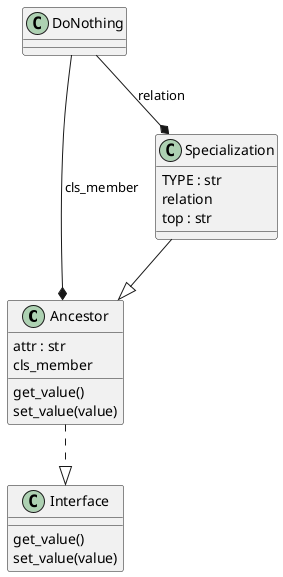 @startuml classes_plantuml
set namespaceSeparator none
class "Ancestor" as data.clientmodule_test.Ancestor {
attr : str
cls_member
get_value()
set_value(value)
}
class "DoNothing" as data.suppliermodule_test.DoNothing {

}
class "Interface" as data.suppliermodule_test.Interface {
get_value()
set_value(value)
}
class "Specialization" as data.clientmodule_test.Specialization {
TYPE : str
relation
top : str
}
data.clientmodule_test.Specialization --|> data.clientmodule_test.Ancestor
data.clientmodule_test.Ancestor ..|> data.suppliermodule_test.Interface
data.suppliermodule_test.DoNothing --* data.clientmodule_test.Ancestor : cls_member
data.suppliermodule_test.DoNothing --* data.clientmodule_test.Specialization : relation
@enduml
